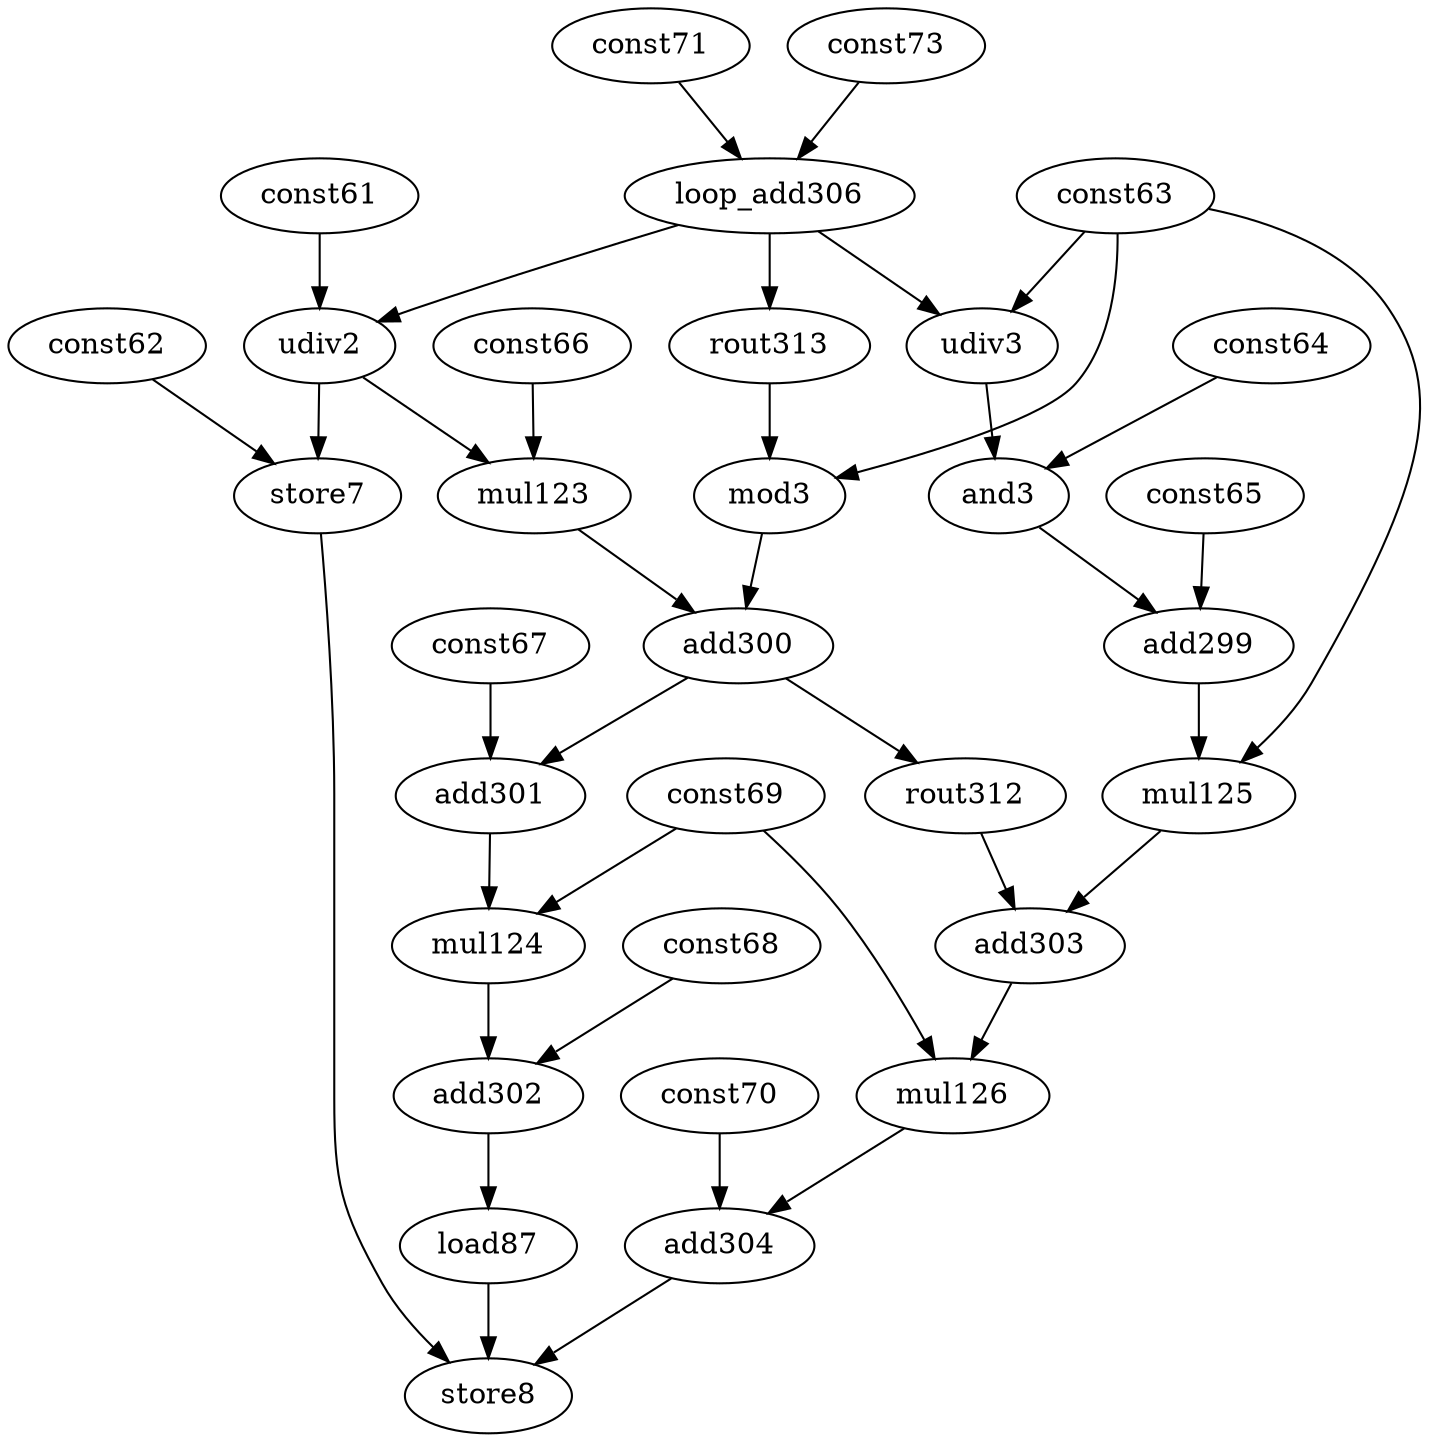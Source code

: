 digraph G {
	const61[opcode=const, llvm="%147"]
	udiv2[opcode=udiv, llvm="%305", schedule=1]
	const62[opcode=const, llvm="%305"]
	store7[opcode=store, schedule=2]
	const63[opcode=const, llvm="%13"]
	udiv3[opcode=udiv, llvm="%306", schedule=1]
	const64[opcode=const, val=3]
	and3[opcode=and, llvm="%307", schedule=2]
	const65[opcode=const, llvm="%148"]
	add299[opcode=add, llvm="%308", schedule=3]
	mod3[opcode=mod, llvm="%309", schedule=2]
	const66[opcode=const, llvm="%15"]
	mul123[opcode=mul, llvm="%310", schedule=2]
	add300[opcode=add, llvm="%311", schedule=3]
	const67[opcode=const, llvm="%150"]
	add301[opcode=add, llvm="%312", schedule=4]
	const68[opcode=const, llvm="%12"]
	const69[opcode=const, val=4]
	mul124[opcode=mul, llvm="%313", schedule=5]
	add302[opcode=add, llvm="%313", schedule=6]
	load87[opcode=load, llvm="%314", schedule=7]
	mul125[opcode=mul, llvm="%315", schedule=4]
	add303[opcode=add, llvm="%316", schedule=5]
	const70[opcode=const, llvm="%17"]
	mul126[opcode=mul, llvm="%317", schedule=6]
	add304[opcode=add, llvm="%317", schedule=7]
	store8[opcode=store, llvm="store", schedule=8]
	const71[opcode=const, val=1]
	const73[opcode=const, val=0]
	loop_add306[opcode=add, llvm="%304", schedule=0]
	rout312[opcode=rout, schedule=4]
	rout313[opcode=rout, schedule=1]
	loop_add306->udiv2[operand=0]
	const61->udiv2[operand=1]
	const62->store7[operand=0]
	udiv2->store7[operand=1]
	loop_add306->udiv3[operand=0]
	const63->udiv3[operand=1]
	udiv3->and3[operand=0]
	const64->and3[operand=1]
	const65->add299[operand=0]
	and3->add299[operand=1]
	rout313->mod3[operand=0]
	const63->mod3[operand=1]
	const66->mul123[operand=0]
	udiv2->mul123[operand=1]
	mul123->add300[operand=0]
	mod3->add300[operand=1]
	add300->add301[operand=0]
	const67->add301[operand=1]
	add301->mul124[operand=0]
	const69->mul124[operand=1]
	const68->add302[operand=0]
	mul124->add302[operand=1]
	add302->load87[operand=0]
	add299->mul125[operand=0]
	const63->mul125[operand=1]
	rout312->add303[operand=0]
	mul125->add303[operand=1]
	add303->mul126[operand=0]
	const69->mul126[operand=1]
	const70->add304[operand=0]
	mul126->add304[operand=1]
	load87->store8[operand=0]
	add304->store8[operand=1]
	store7->store8[operand=-1, type=order]
	const73->loop_add306[operand=0, type=const_base]
	const71->loop_add306[operand=1]
	add300->rout312[operand=0]
	loop_add306->rout313[operand=0]
}
